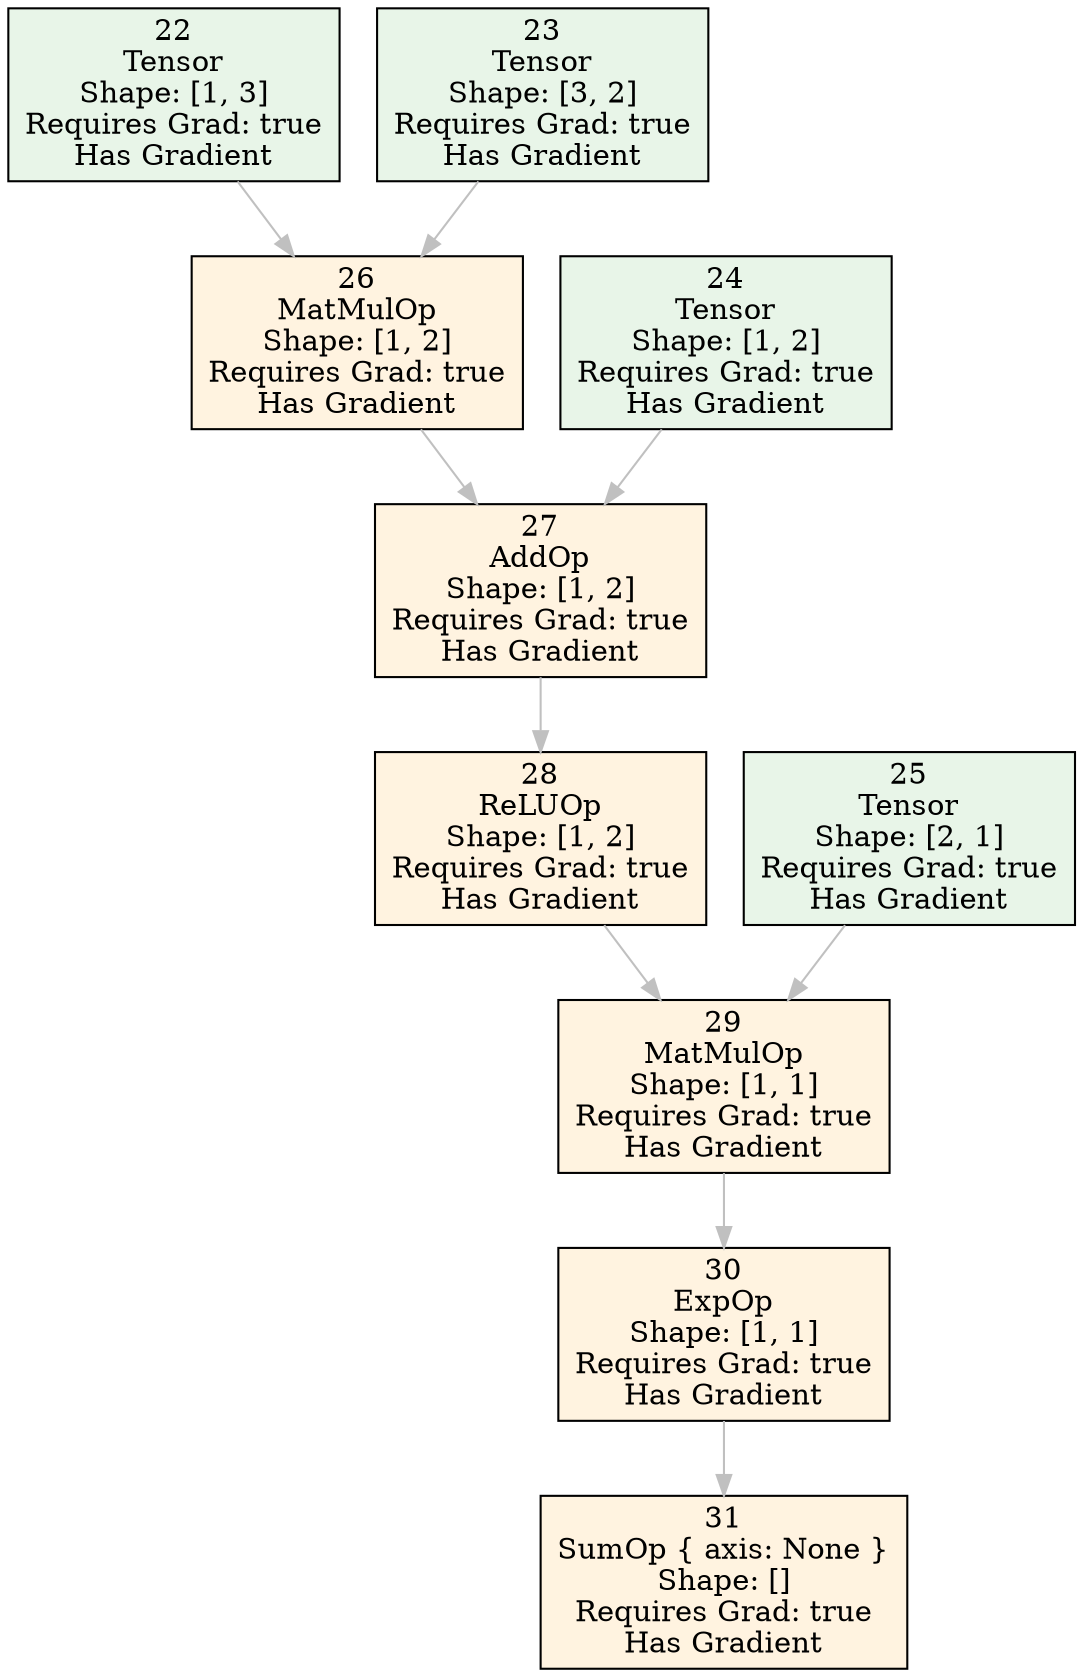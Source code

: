digraph ComputationalGraph {
    rankdir=TB;
    node [shape=box, style=filled];
    edge [color=gray];
    31 [label="31\nSumOp { axis: None }\nShape: []\nRequires Grad: true\nHas Gradient", fillcolor="#FFF3E0"];
    30 [label="30\nExpOp\nShape: [1, 1]\nRequires Grad: true\nHas Gradient", fillcolor="#FFF3E0"];
    29 [label="29\nMatMulOp\nShape: [1, 1]\nRequires Grad: true\nHas Gradient", fillcolor="#FFF3E0"];
    28 [label="28\nReLUOp\nShape: [1, 2]\nRequires Grad: true\nHas Gradient", fillcolor="#FFF3E0"];
    27 [label="27\nAddOp\nShape: [1, 2]\nRequires Grad: true\nHas Gradient", fillcolor="#FFF3E0"];
    26 [label="26\nMatMulOp\nShape: [1, 2]\nRequires Grad: true\nHas Gradient", fillcolor="#FFF3E0"];
    22 [label="22\nTensor\nShape: [1, 3]\nRequires Grad: true\nHas Gradient", fillcolor="#E8F5E8"];
    23 [label="23\nTensor\nShape: [3, 2]\nRequires Grad: true\nHas Gradient", fillcolor="#E8F5E8"];
    24 [label="24\nTensor\nShape: [1, 2]\nRequires Grad: true\nHas Gradient", fillcolor="#E8F5E8"];
    25 [label="25\nTensor\nShape: [2, 1]\nRequires Grad: true\nHas Gradient", fillcolor="#E8F5E8"];
    30 -> 31;
    29 -> 30;
    28 -> 29;
    25 -> 29;
    27 -> 28;
    26 -> 27;
    24 -> 27;
    22 -> 26;
    23 -> 26;
}
